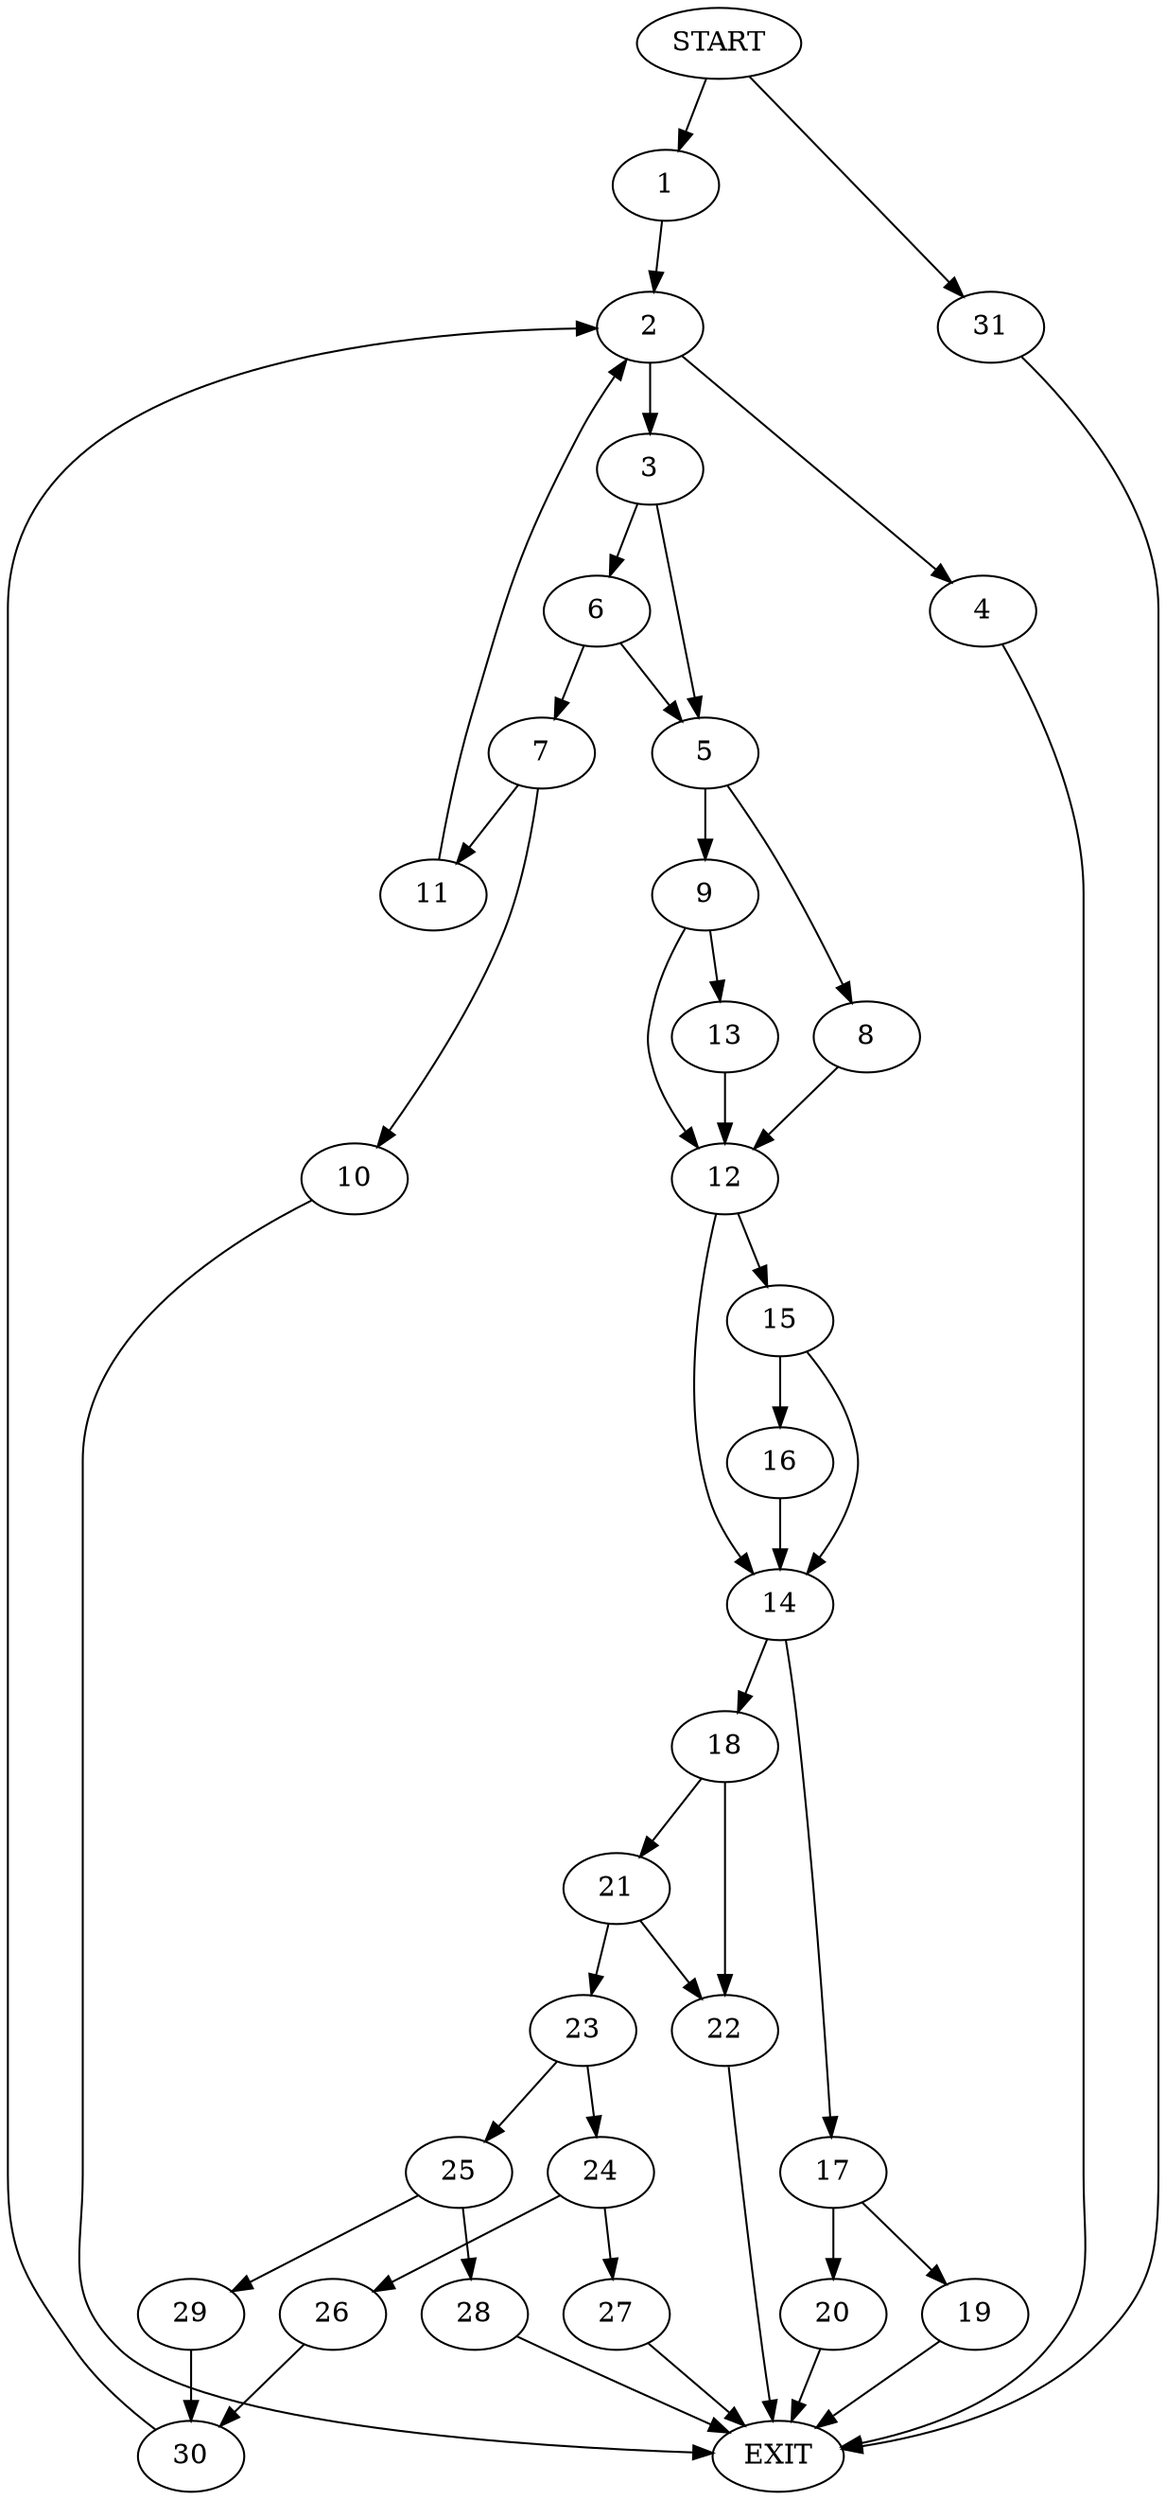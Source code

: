 digraph {
0 [label="START"]
32 [label="EXIT"]
0 -> 1
1 -> 2
2 -> 3
2 -> 4
3 -> 5
3 -> 6
4 -> 32
6 -> 5
6 -> 7
5 -> 8
5 -> 9
7 -> 10
7 -> 11
10 -> 32
11 -> 2
9 -> 12
9 -> 13
8 -> 12
12 -> 14
12 -> 15
13 -> 12
15 -> 16
15 -> 14
14 -> 17
14 -> 18
16 -> 14
17 -> 19
17 -> 20
18 -> 21
18 -> 22
19 -> 32
20 -> 32
22 -> 32
21 -> 23
21 -> 22
23 -> 24
23 -> 25
24 -> 26
24 -> 27
25 -> 28
25 -> 29
28 -> 32
29 -> 30
30 -> 2
27 -> 32
26 -> 30
0 -> 31
31 -> 32
}
